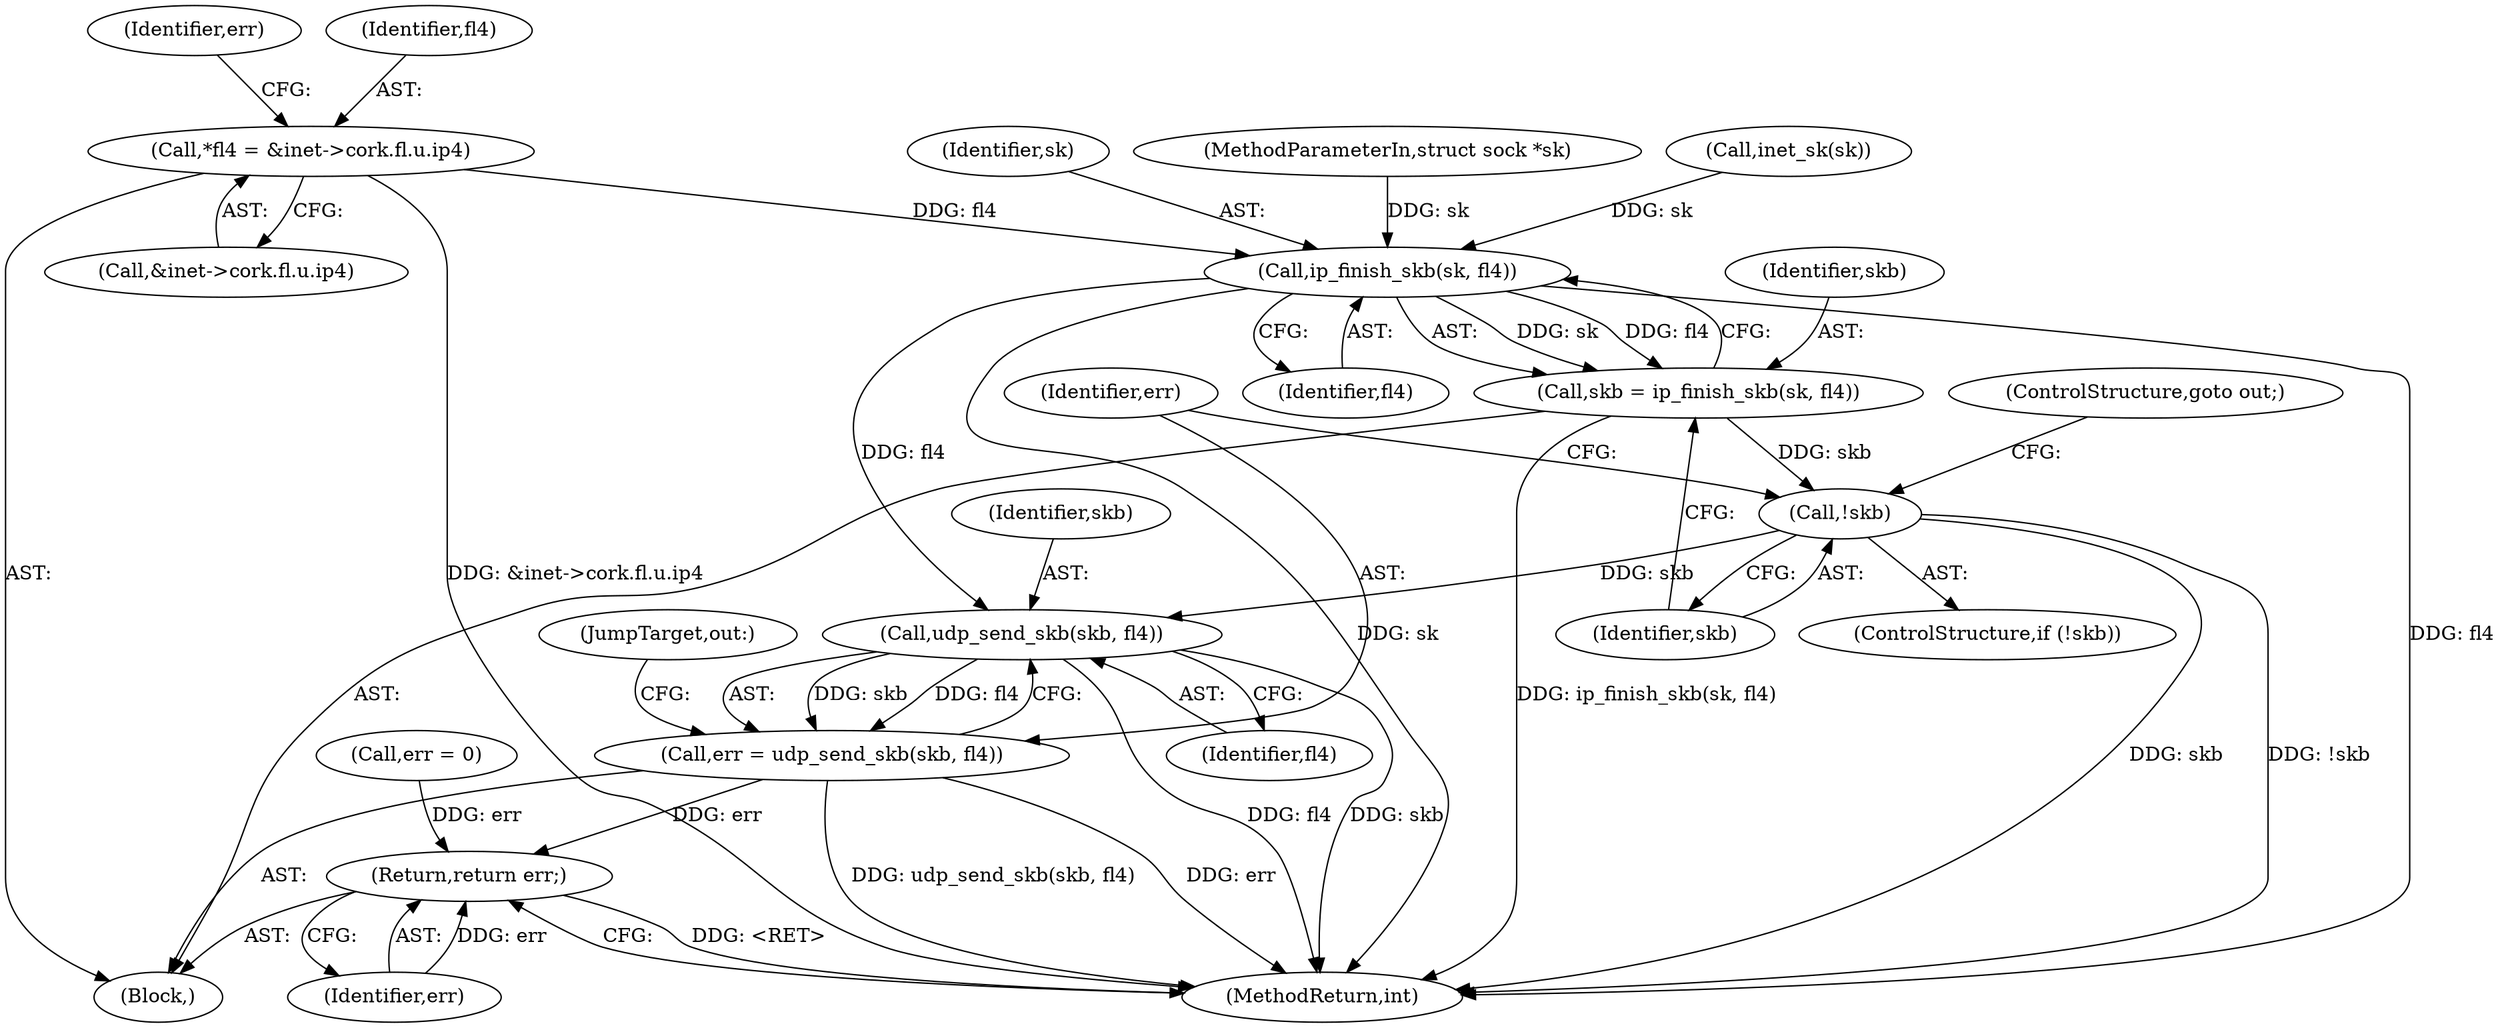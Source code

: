 digraph "0_linux_8822b64a0fa64a5dd1dfcf837c5b0be83f8c05d1@pointer" {
"1000114" [label="(Call,*fl4 = &inet->cork.fl.u.ip4)"];
"1000133" [label="(Call,ip_finish_skb(sk, fl4))"];
"1000131" [label="(Call,skb = ip_finish_skb(sk, fl4))"];
"1000137" [label="(Call,!skb)"];
"1000142" [label="(Call,udp_send_skb(skb, fl4))"];
"1000140" [label="(Call,err = udp_send_skb(skb, fl4))"];
"1000156" [label="(Return,return err;)"];
"1000131" [label="(Call,skb = ip_finish_skb(sk, fl4))"];
"1000136" [label="(ControlStructure,if (!skb))"];
"1000101" [label="(MethodParameterIn,struct sock *sk)"];
"1000116" [label="(Call,&inet->cork.fl.u.ip4)"];
"1000111" [label="(Call,inet_sk(sk))"];
"1000138" [label="(Identifier,skb)"];
"1000139" [label="(ControlStructure,goto out;)"];
"1000133" [label="(Call,ip_finish_skb(sk, fl4))"];
"1000144" [label="(Identifier,fl4)"];
"1000129" [label="(Identifier,err)"];
"1000137" [label="(Call,!skb)"];
"1000115" [label="(Identifier,fl4)"];
"1000142" [label="(Call,udp_send_skb(skb, fl4))"];
"1000145" [label="(JumpTarget,out:)"];
"1000156" [label="(Return,return err;)"];
"1000143" [label="(Identifier,skb)"];
"1000157" [label="(Identifier,err)"];
"1000158" [label="(MethodReturn,int)"];
"1000134" [label="(Identifier,sk)"];
"1000140" [label="(Call,err = udp_send_skb(skb, fl4))"];
"1000102" [label="(Block,)"];
"1000141" [label="(Identifier,err)"];
"1000114" [label="(Call,*fl4 = &inet->cork.fl.u.ip4)"];
"1000135" [label="(Identifier,fl4)"];
"1000132" [label="(Identifier,skb)"];
"1000128" [label="(Call,err = 0)"];
"1000114" -> "1000102"  [label="AST: "];
"1000114" -> "1000116"  [label="CFG: "];
"1000115" -> "1000114"  [label="AST: "];
"1000116" -> "1000114"  [label="AST: "];
"1000129" -> "1000114"  [label="CFG: "];
"1000114" -> "1000158"  [label="DDG: &inet->cork.fl.u.ip4"];
"1000114" -> "1000133"  [label="DDG: fl4"];
"1000133" -> "1000131"  [label="AST: "];
"1000133" -> "1000135"  [label="CFG: "];
"1000134" -> "1000133"  [label="AST: "];
"1000135" -> "1000133"  [label="AST: "];
"1000131" -> "1000133"  [label="CFG: "];
"1000133" -> "1000158"  [label="DDG: sk"];
"1000133" -> "1000158"  [label="DDG: fl4"];
"1000133" -> "1000131"  [label="DDG: sk"];
"1000133" -> "1000131"  [label="DDG: fl4"];
"1000111" -> "1000133"  [label="DDG: sk"];
"1000101" -> "1000133"  [label="DDG: sk"];
"1000133" -> "1000142"  [label="DDG: fl4"];
"1000131" -> "1000102"  [label="AST: "];
"1000132" -> "1000131"  [label="AST: "];
"1000138" -> "1000131"  [label="CFG: "];
"1000131" -> "1000158"  [label="DDG: ip_finish_skb(sk, fl4)"];
"1000131" -> "1000137"  [label="DDG: skb"];
"1000137" -> "1000136"  [label="AST: "];
"1000137" -> "1000138"  [label="CFG: "];
"1000138" -> "1000137"  [label="AST: "];
"1000139" -> "1000137"  [label="CFG: "];
"1000141" -> "1000137"  [label="CFG: "];
"1000137" -> "1000158"  [label="DDG: skb"];
"1000137" -> "1000158"  [label="DDG: !skb"];
"1000137" -> "1000142"  [label="DDG: skb"];
"1000142" -> "1000140"  [label="AST: "];
"1000142" -> "1000144"  [label="CFG: "];
"1000143" -> "1000142"  [label="AST: "];
"1000144" -> "1000142"  [label="AST: "];
"1000140" -> "1000142"  [label="CFG: "];
"1000142" -> "1000158"  [label="DDG: skb"];
"1000142" -> "1000158"  [label="DDG: fl4"];
"1000142" -> "1000140"  [label="DDG: skb"];
"1000142" -> "1000140"  [label="DDG: fl4"];
"1000140" -> "1000102"  [label="AST: "];
"1000141" -> "1000140"  [label="AST: "];
"1000145" -> "1000140"  [label="CFG: "];
"1000140" -> "1000158"  [label="DDG: udp_send_skb(skb, fl4)"];
"1000140" -> "1000158"  [label="DDG: err"];
"1000140" -> "1000156"  [label="DDG: err"];
"1000156" -> "1000102"  [label="AST: "];
"1000156" -> "1000157"  [label="CFG: "];
"1000157" -> "1000156"  [label="AST: "];
"1000158" -> "1000156"  [label="CFG: "];
"1000156" -> "1000158"  [label="DDG: <RET>"];
"1000157" -> "1000156"  [label="DDG: err"];
"1000128" -> "1000156"  [label="DDG: err"];
}
